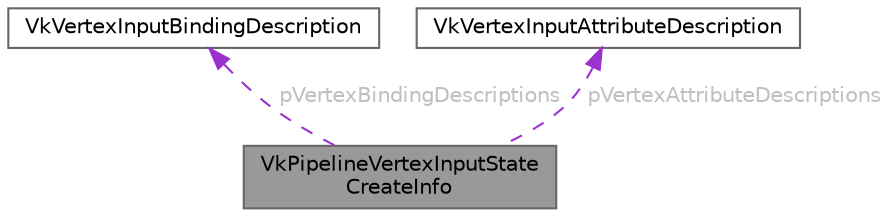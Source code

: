 digraph "VkPipelineVertexInputStateCreateInfo"
{
 // LATEX_PDF_SIZE
  bgcolor="transparent";
  edge [fontname=Helvetica,fontsize=10,labelfontname=Helvetica,labelfontsize=10];
  node [fontname=Helvetica,fontsize=10,shape=box,height=0.2,width=0.4];
  Node1 [id="Node000001",label="VkPipelineVertexInputState\lCreateInfo",height=0.2,width=0.4,color="gray40", fillcolor="grey60", style="filled", fontcolor="black",tooltip=" "];
  Node2 -> Node1 [id="edge1_Node000001_Node000002",dir="back",color="darkorchid3",style="dashed",tooltip=" ",label=" pVertexBindingDescriptions",fontcolor="grey" ];
  Node2 [id="Node000002",label="VkVertexInputBindingDescription",height=0.2,width=0.4,color="gray40", fillcolor="white", style="filled",URL="$struct_vk_vertex_input_binding_description.html",tooltip=" "];
  Node3 -> Node1 [id="edge2_Node000001_Node000003",dir="back",color="darkorchid3",style="dashed",tooltip=" ",label=" pVertexAttributeDescriptions",fontcolor="grey" ];
  Node3 [id="Node000003",label="VkVertexInputAttributeDescription",height=0.2,width=0.4,color="gray40", fillcolor="white", style="filled",URL="$struct_vk_vertex_input_attribute_description.html",tooltip=" "];
}
